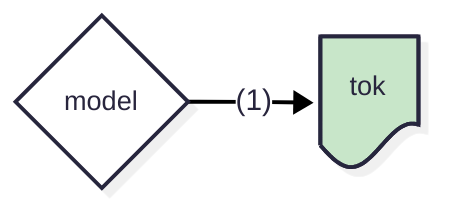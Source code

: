 ---
config:
  theme: redux
  layout: dagre
  look: neo
  themeVariables:
    edgeLabelBackground: white
---
flowchart LR
    n1["model"] -- "<span style=font-size:1.1em;>(1)</span>" --> n2["tok"]
    n1@{ shape: diam}
    n2@{ shape: doc}
    style n2 fill:#C8E6C9
